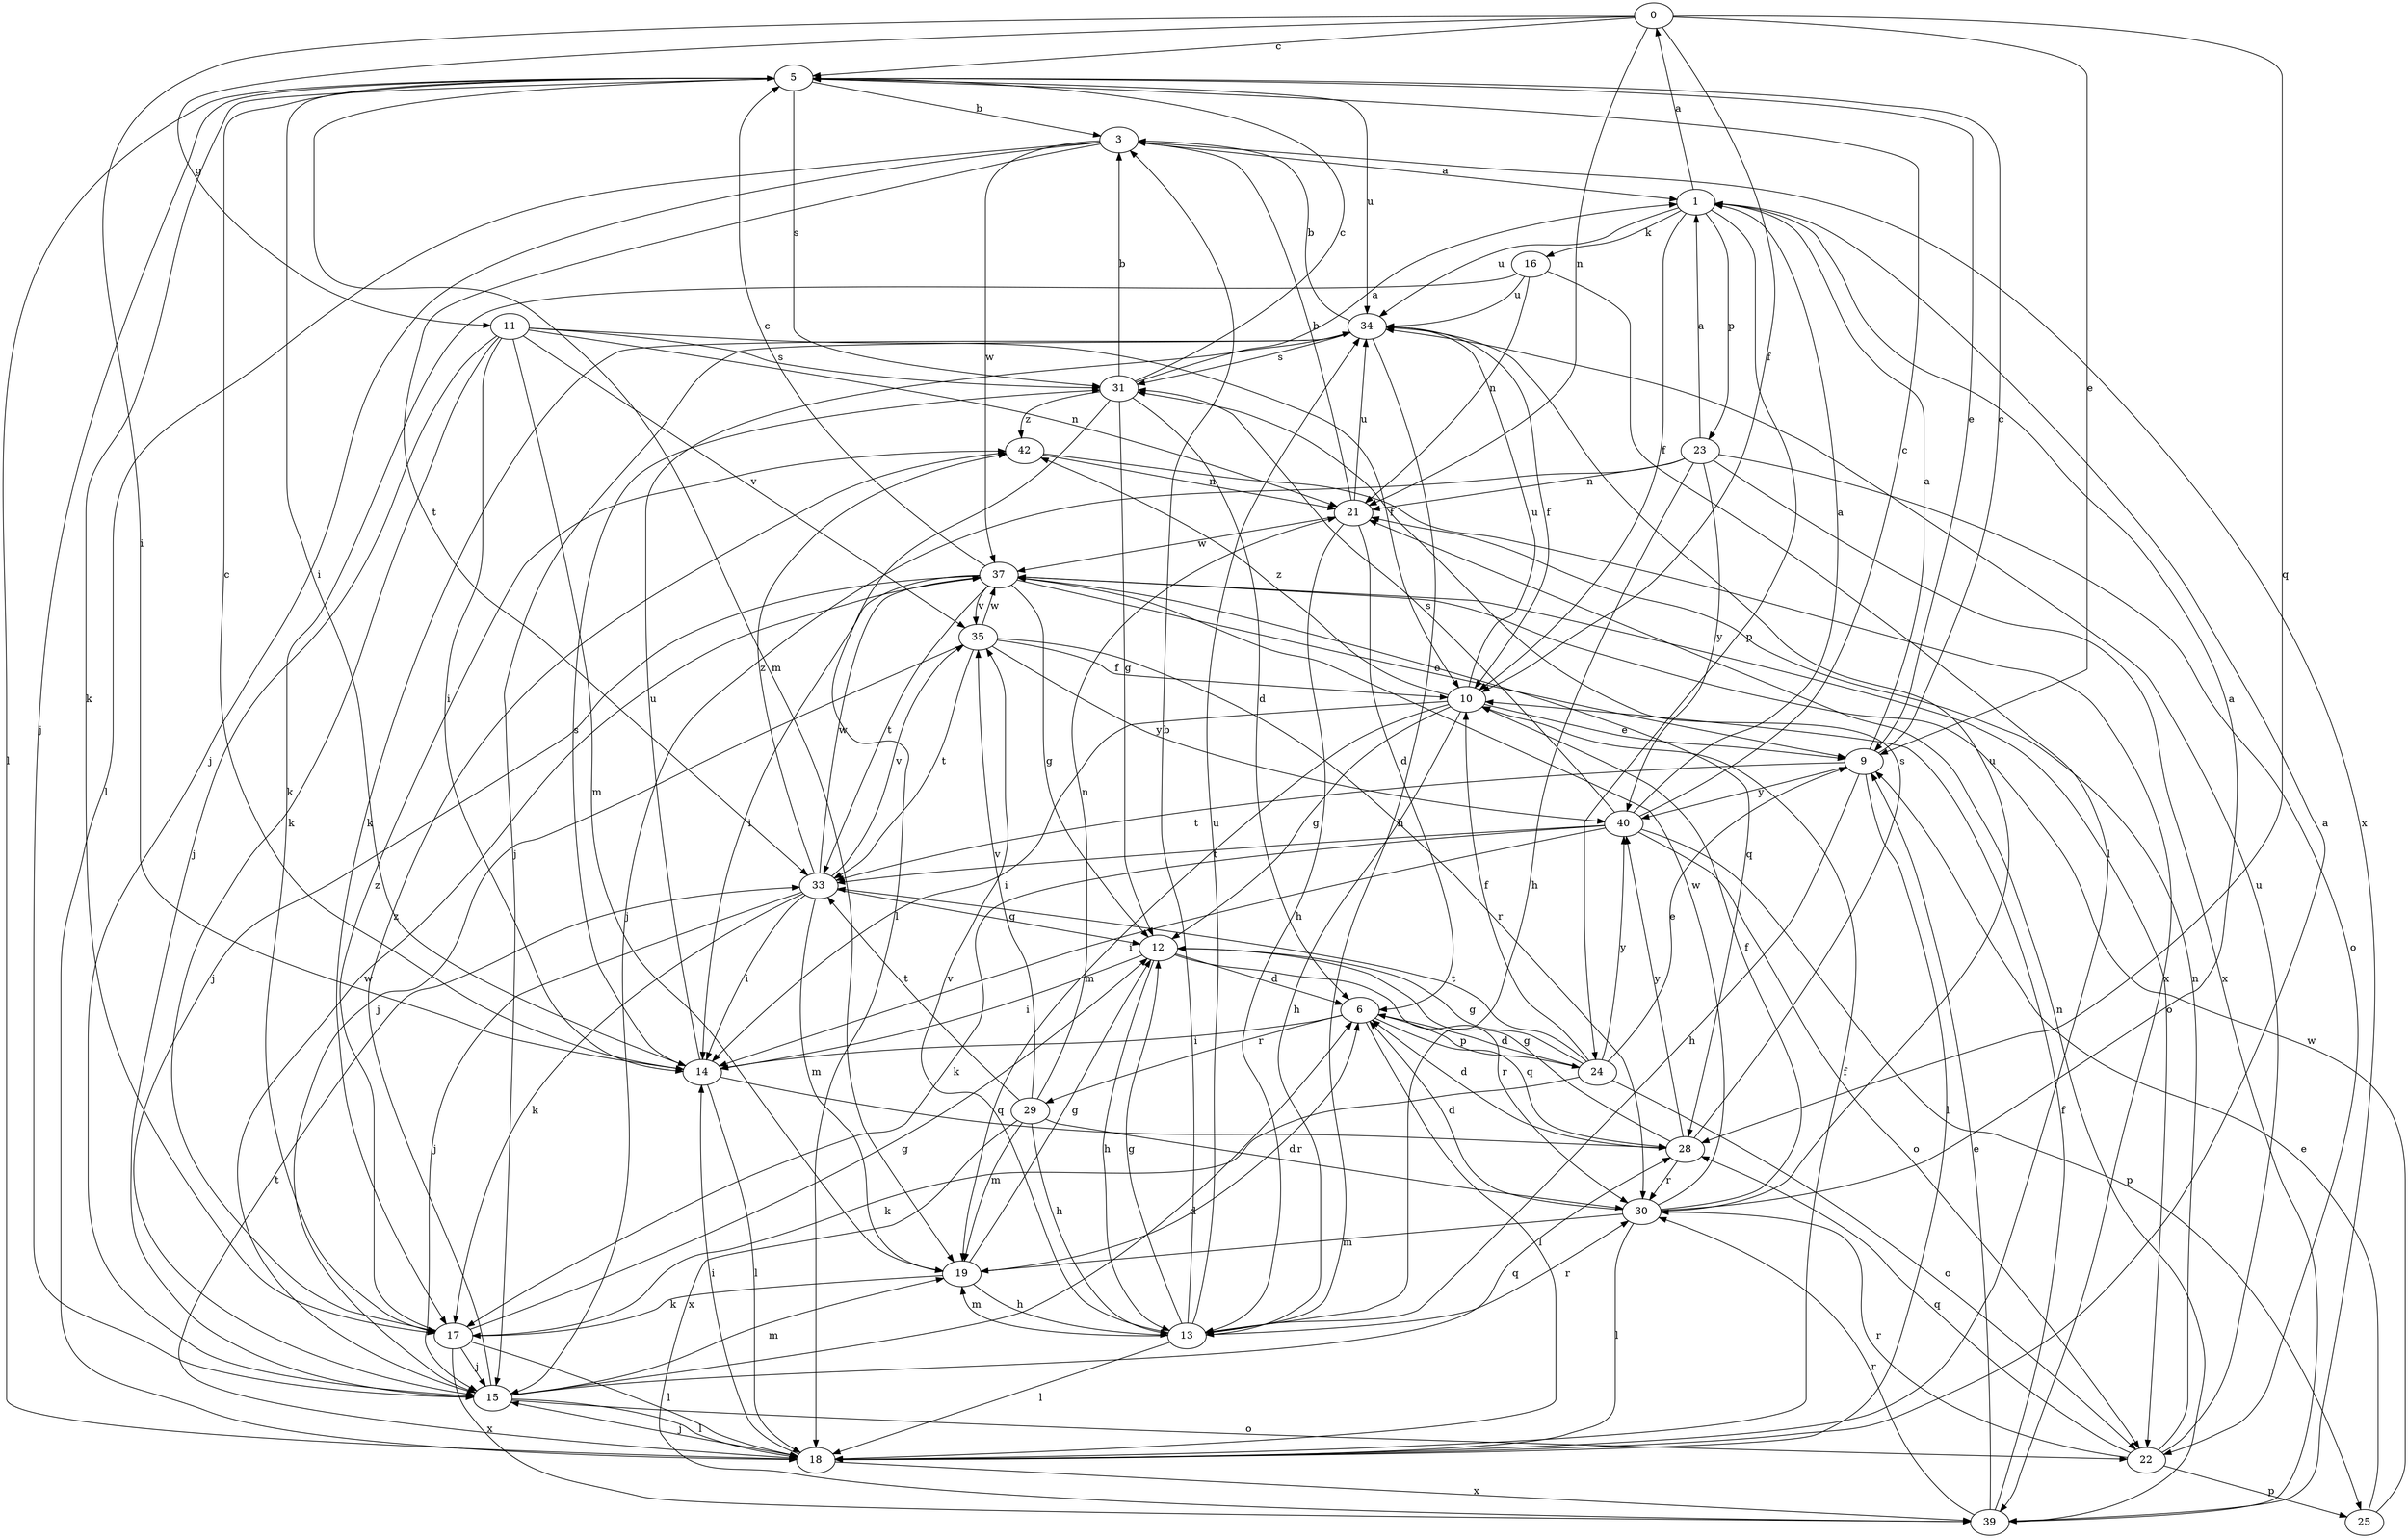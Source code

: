 strict digraph  {
0;
1;
3;
5;
6;
9;
10;
11;
12;
13;
14;
15;
16;
17;
18;
19;
21;
22;
23;
24;
25;
28;
29;
30;
31;
33;
34;
35;
37;
39;
40;
42;
0 -> 5  [label=c];
0 -> 9  [label=e];
0 -> 10  [label=f];
0 -> 11  [label=g];
0 -> 14  [label=i];
0 -> 21  [label=n];
0 -> 28  [label=q];
1 -> 0  [label=a];
1 -> 10  [label=f];
1 -> 16  [label=k];
1 -> 23  [label=p];
1 -> 24  [label=p];
1 -> 34  [label=u];
3 -> 1  [label=a];
3 -> 15  [label=j];
3 -> 18  [label=l];
3 -> 33  [label=t];
3 -> 37  [label=w];
3 -> 39  [label=x];
5 -> 3  [label=b];
5 -> 9  [label=e];
5 -> 14  [label=i];
5 -> 15  [label=j];
5 -> 17  [label=k];
5 -> 18  [label=l];
5 -> 19  [label=m];
5 -> 31  [label=s];
5 -> 34  [label=u];
6 -> 14  [label=i];
6 -> 18  [label=l];
6 -> 24  [label=p];
6 -> 28  [label=q];
6 -> 29  [label=r];
9 -> 1  [label=a];
9 -> 5  [label=c];
9 -> 13  [label=h];
9 -> 18  [label=l];
9 -> 33  [label=t];
9 -> 40  [label=y];
10 -> 9  [label=e];
10 -> 12  [label=g];
10 -> 13  [label=h];
10 -> 14  [label=i];
10 -> 19  [label=m];
10 -> 34  [label=u];
10 -> 42  [label=z];
11 -> 10  [label=f];
11 -> 14  [label=i];
11 -> 15  [label=j];
11 -> 17  [label=k];
11 -> 19  [label=m];
11 -> 21  [label=n];
11 -> 31  [label=s];
11 -> 35  [label=v];
12 -> 6  [label=d];
12 -> 13  [label=h];
12 -> 14  [label=i];
12 -> 30  [label=r];
13 -> 3  [label=b];
13 -> 12  [label=g];
13 -> 18  [label=l];
13 -> 19  [label=m];
13 -> 30  [label=r];
13 -> 34  [label=u];
13 -> 35  [label=v];
14 -> 5  [label=c];
14 -> 18  [label=l];
14 -> 28  [label=q];
14 -> 31  [label=s];
14 -> 34  [label=u];
15 -> 6  [label=d];
15 -> 18  [label=l];
15 -> 19  [label=m];
15 -> 22  [label=o];
15 -> 28  [label=q];
15 -> 37  [label=w];
15 -> 42  [label=z];
16 -> 17  [label=k];
16 -> 18  [label=l];
16 -> 21  [label=n];
16 -> 34  [label=u];
17 -> 12  [label=g];
17 -> 15  [label=j];
17 -> 18  [label=l];
17 -> 39  [label=x];
17 -> 42  [label=z];
18 -> 1  [label=a];
18 -> 10  [label=f];
18 -> 14  [label=i];
18 -> 15  [label=j];
18 -> 33  [label=t];
18 -> 39  [label=x];
19 -> 6  [label=d];
19 -> 12  [label=g];
19 -> 13  [label=h];
19 -> 17  [label=k];
21 -> 3  [label=b];
21 -> 6  [label=d];
21 -> 13  [label=h];
21 -> 34  [label=u];
21 -> 37  [label=w];
22 -> 21  [label=n];
22 -> 25  [label=p];
22 -> 28  [label=q];
22 -> 30  [label=r];
22 -> 34  [label=u];
23 -> 1  [label=a];
23 -> 13  [label=h];
23 -> 15  [label=j];
23 -> 21  [label=n];
23 -> 22  [label=o];
23 -> 39  [label=x];
23 -> 40  [label=y];
24 -> 6  [label=d];
24 -> 9  [label=e];
24 -> 10  [label=f];
24 -> 12  [label=g];
24 -> 17  [label=k];
24 -> 22  [label=o];
24 -> 33  [label=t];
24 -> 40  [label=y];
25 -> 9  [label=e];
25 -> 37  [label=w];
28 -> 6  [label=d];
28 -> 12  [label=g];
28 -> 30  [label=r];
28 -> 31  [label=s];
28 -> 40  [label=y];
29 -> 13  [label=h];
29 -> 19  [label=m];
29 -> 21  [label=n];
29 -> 30  [label=r];
29 -> 33  [label=t];
29 -> 35  [label=v];
29 -> 39  [label=x];
30 -> 1  [label=a];
30 -> 6  [label=d];
30 -> 10  [label=f];
30 -> 18  [label=l];
30 -> 19  [label=m];
30 -> 34  [label=u];
30 -> 37  [label=w];
31 -> 1  [label=a];
31 -> 3  [label=b];
31 -> 5  [label=c];
31 -> 6  [label=d];
31 -> 12  [label=g];
31 -> 18  [label=l];
31 -> 42  [label=z];
33 -> 12  [label=g];
33 -> 14  [label=i];
33 -> 15  [label=j];
33 -> 17  [label=k];
33 -> 19  [label=m];
33 -> 35  [label=v];
33 -> 37  [label=w];
33 -> 42  [label=z];
34 -> 3  [label=b];
34 -> 10  [label=f];
34 -> 13  [label=h];
34 -> 15  [label=j];
34 -> 17  [label=k];
34 -> 31  [label=s];
35 -> 10  [label=f];
35 -> 15  [label=j];
35 -> 30  [label=r];
35 -> 33  [label=t];
35 -> 37  [label=w];
35 -> 40  [label=y];
37 -> 5  [label=c];
37 -> 9  [label=e];
37 -> 12  [label=g];
37 -> 14  [label=i];
37 -> 15  [label=j];
37 -> 22  [label=o];
37 -> 28  [label=q];
37 -> 33  [label=t];
37 -> 35  [label=v];
39 -> 9  [label=e];
39 -> 10  [label=f];
39 -> 21  [label=n];
39 -> 30  [label=r];
40 -> 1  [label=a];
40 -> 5  [label=c];
40 -> 14  [label=i];
40 -> 17  [label=k];
40 -> 22  [label=o];
40 -> 25  [label=p];
40 -> 31  [label=s];
40 -> 33  [label=t];
42 -> 21  [label=n];
42 -> 39  [label=x];
}
